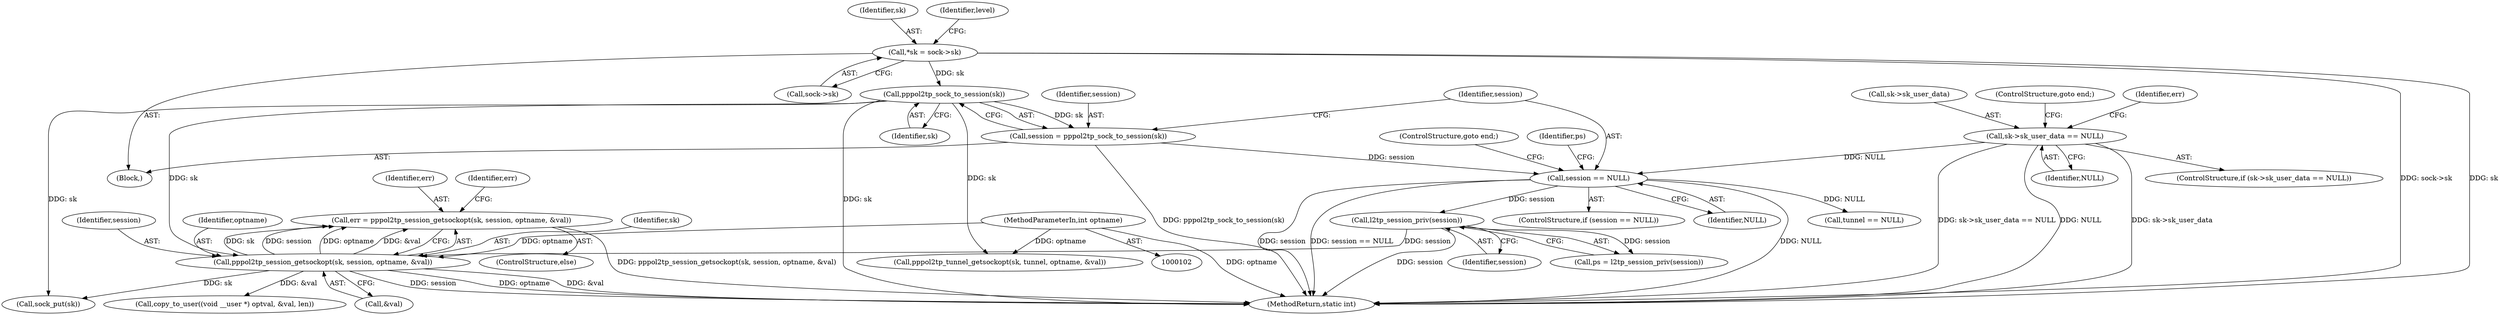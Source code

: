 digraph "0_linux_3cf521f7dc87c031617fd47e4b7aa2593c2f3daf@API" {
"1000211" [label="(Call,err = pppol2tp_session_getsockopt(sk, session, optname, &val))"];
"1000213" [label="(Call,pppol2tp_session_getsockopt(sk, session, optname, &val))"];
"1000159" [label="(Call,pppol2tp_sock_to_session(sk))"];
"1000110" [label="(Call,*sk = sock->sk)"];
"1000168" [label="(Call,l2tp_session_priv(session))"];
"1000162" [label="(Call,session == NULL)"];
"1000157" [label="(Call,session = pppol2tp_sock_to_session(sk))"];
"1000147" [label="(Call,sk->sk_user_data == NULL)"];
"1000105" [label="(MethodParameterIn,int optname)"];
"1000165" [label="(ControlStructure,goto end;)"];
"1000241" [label="(Call,sock_put(sk))"];
"1000146" [label="(ControlStructure,if (sk->sk_user_data == NULL))"];
"1000112" [label="(Call,sock->sk)"];
"1000164" [label="(Identifier,NULL)"];
"1000229" [label="(Call,copy_to_user((void __user *) optval, &val, len))"];
"1000169" [label="(Identifier,session)"];
"1000200" [label="(Call,pppol2tp_tunnel_getsockopt(sk, tunnel, optname, &val))"];
"1000194" [label="(Call,tunnel == NULL)"];
"1000214" [label="(Identifier,sk)"];
"1000166" [label="(Call,ps = l2tp_session_priv(session))"];
"1000148" [label="(Call,sk->sk_user_data)"];
"1000111" [label="(Identifier,sk)"];
"1000152" [label="(ControlStructure,goto end;)"];
"1000160" [label="(Identifier,sk)"];
"1000147" [label="(Call,sk->sk_user_data == NULL)"];
"1000213" [label="(Call,pppol2tp_session_getsockopt(sk, session, optname, &val))"];
"1000108" [label="(Block,)"];
"1000158" [label="(Identifier,session)"];
"1000154" [label="(Identifier,err)"];
"1000151" [label="(Identifier,NULL)"];
"1000210" [label="(ControlStructure,else)"];
"1000110" [label="(Call,*sk = sock->sk)"];
"1000215" [label="(Identifier,session)"];
"1000246" [label="(MethodReturn,static int)"];
"1000212" [label="(Identifier,err)"];
"1000167" [label="(Identifier,ps)"];
"1000162" [label="(Call,session == NULL)"];
"1000217" [label="(Call,&val)"];
"1000216" [label="(Identifier,optname)"];
"1000220" [label="(Identifier,err)"];
"1000105" [label="(MethodParameterIn,int optname)"];
"1000123" [label="(Identifier,level)"];
"1000157" [label="(Call,session = pppol2tp_sock_to_session(sk))"];
"1000161" [label="(ControlStructure,if (session == NULL))"];
"1000159" [label="(Call,pppol2tp_sock_to_session(sk))"];
"1000168" [label="(Call,l2tp_session_priv(session))"];
"1000211" [label="(Call,err = pppol2tp_session_getsockopt(sk, session, optname, &val))"];
"1000163" [label="(Identifier,session)"];
"1000211" -> "1000210"  [label="AST: "];
"1000211" -> "1000213"  [label="CFG: "];
"1000212" -> "1000211"  [label="AST: "];
"1000213" -> "1000211"  [label="AST: "];
"1000220" -> "1000211"  [label="CFG: "];
"1000211" -> "1000246"  [label="DDG: pppol2tp_session_getsockopt(sk, session, optname, &val)"];
"1000213" -> "1000211"  [label="DDG: sk"];
"1000213" -> "1000211"  [label="DDG: session"];
"1000213" -> "1000211"  [label="DDG: optname"];
"1000213" -> "1000211"  [label="DDG: &val"];
"1000213" -> "1000217"  [label="CFG: "];
"1000214" -> "1000213"  [label="AST: "];
"1000215" -> "1000213"  [label="AST: "];
"1000216" -> "1000213"  [label="AST: "];
"1000217" -> "1000213"  [label="AST: "];
"1000213" -> "1000246"  [label="DDG: optname"];
"1000213" -> "1000246"  [label="DDG: &val"];
"1000213" -> "1000246"  [label="DDG: session"];
"1000159" -> "1000213"  [label="DDG: sk"];
"1000168" -> "1000213"  [label="DDG: session"];
"1000105" -> "1000213"  [label="DDG: optname"];
"1000213" -> "1000229"  [label="DDG: &val"];
"1000213" -> "1000241"  [label="DDG: sk"];
"1000159" -> "1000157"  [label="AST: "];
"1000159" -> "1000160"  [label="CFG: "];
"1000160" -> "1000159"  [label="AST: "];
"1000157" -> "1000159"  [label="CFG: "];
"1000159" -> "1000246"  [label="DDG: sk"];
"1000159" -> "1000157"  [label="DDG: sk"];
"1000110" -> "1000159"  [label="DDG: sk"];
"1000159" -> "1000200"  [label="DDG: sk"];
"1000159" -> "1000241"  [label="DDG: sk"];
"1000110" -> "1000108"  [label="AST: "];
"1000110" -> "1000112"  [label="CFG: "];
"1000111" -> "1000110"  [label="AST: "];
"1000112" -> "1000110"  [label="AST: "];
"1000123" -> "1000110"  [label="CFG: "];
"1000110" -> "1000246"  [label="DDG: sock->sk"];
"1000110" -> "1000246"  [label="DDG: sk"];
"1000168" -> "1000166"  [label="AST: "];
"1000168" -> "1000169"  [label="CFG: "];
"1000169" -> "1000168"  [label="AST: "];
"1000166" -> "1000168"  [label="CFG: "];
"1000168" -> "1000246"  [label="DDG: session"];
"1000168" -> "1000166"  [label="DDG: session"];
"1000162" -> "1000168"  [label="DDG: session"];
"1000162" -> "1000161"  [label="AST: "];
"1000162" -> "1000164"  [label="CFG: "];
"1000163" -> "1000162"  [label="AST: "];
"1000164" -> "1000162"  [label="AST: "];
"1000165" -> "1000162"  [label="CFG: "];
"1000167" -> "1000162"  [label="CFG: "];
"1000162" -> "1000246"  [label="DDG: NULL"];
"1000162" -> "1000246"  [label="DDG: session"];
"1000162" -> "1000246"  [label="DDG: session == NULL"];
"1000157" -> "1000162"  [label="DDG: session"];
"1000147" -> "1000162"  [label="DDG: NULL"];
"1000162" -> "1000194"  [label="DDG: NULL"];
"1000157" -> "1000108"  [label="AST: "];
"1000158" -> "1000157"  [label="AST: "];
"1000163" -> "1000157"  [label="CFG: "];
"1000157" -> "1000246"  [label="DDG: pppol2tp_sock_to_session(sk)"];
"1000147" -> "1000146"  [label="AST: "];
"1000147" -> "1000151"  [label="CFG: "];
"1000148" -> "1000147"  [label="AST: "];
"1000151" -> "1000147"  [label="AST: "];
"1000152" -> "1000147"  [label="CFG: "];
"1000154" -> "1000147"  [label="CFG: "];
"1000147" -> "1000246"  [label="DDG: NULL"];
"1000147" -> "1000246"  [label="DDG: sk->sk_user_data"];
"1000147" -> "1000246"  [label="DDG: sk->sk_user_data == NULL"];
"1000105" -> "1000102"  [label="AST: "];
"1000105" -> "1000246"  [label="DDG: optname"];
"1000105" -> "1000200"  [label="DDG: optname"];
}
